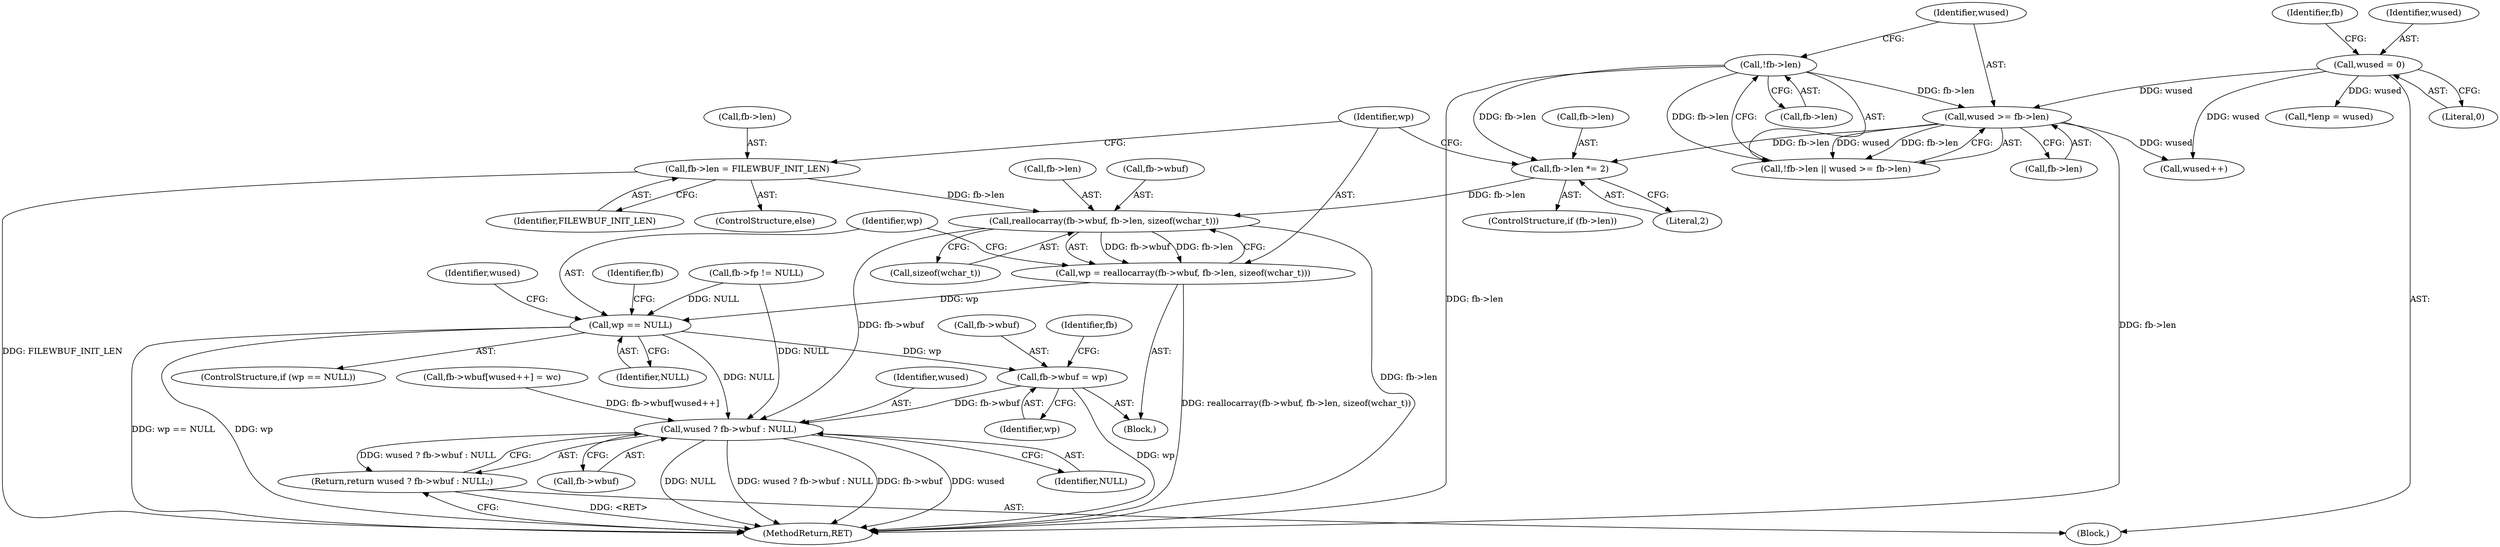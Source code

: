 digraph "0_libbsd_c8f0723d2b4520bdd6b9eb7c3e7976de726d7ff7@API" {
"1000184" [label="(Call,reallocarray(fb->wbuf, fb->len, sizeof(wchar_t)))"];
"1000177" [label="(Call,fb->len = FILEWBUF_INIT_LEN)"];
"1000171" [label="(Call,fb->len *= 2)"];
"1000156" [label="(Call,!fb->len)"];
"1000160" [label="(Call,wused >= fb->len)"];
"1000108" [label="(Call,wused = 0)"];
"1000182" [label="(Call,wp = reallocarray(fb->wbuf, fb->len, sizeof(wchar_t)))"];
"1000194" [label="(Call,wp == NULL)"];
"1000202" [label="(Call,fb->wbuf = wp)"];
"1000221" [label="(Call,wused ? fb->wbuf : NULL)"];
"1000220" [label="(Return,return wused ? fb->wbuf : NULL;)"];
"1000227" [label="(MethodReturn,RET)"];
"1000204" [label="(Identifier,fb)"];
"1000161" [label="(Identifier,wused)"];
"1000124" [label="(Call,fb->fp != NULL)"];
"1000177" [label="(Call,fb->len = FILEWBUF_INIT_LEN)"];
"1000194" [label="(Call,wp == NULL)"];
"1000226" [label="(Identifier,NULL)"];
"1000156" [label="(Call,!fb->len)"];
"1000220" [label="(Return,return wused ? fb->wbuf : NULL;)"];
"1000184" [label="(Call,reallocarray(fb->wbuf, fb->len, sizeof(wchar_t)))"];
"1000210" [label="(Identifier,fb)"];
"1000195" [label="(Identifier,wp)"];
"1000203" [label="(Call,fb->wbuf)"];
"1000155" [label="(Call,!fb->len || wused >= fb->len)"];
"1000212" [label="(Call,wused++)"];
"1000182" [label="(Call,wp = reallocarray(fb->wbuf, fb->len, sizeof(wchar_t)))"];
"1000191" [label="(Call,sizeof(wchar_t))"];
"1000110" [label="(Literal,0)"];
"1000162" [label="(Call,fb->len)"];
"1000171" [label="(Call,fb->len *= 2)"];
"1000157" [label="(Call,fb->len)"];
"1000183" [label="(Identifier,wp)"];
"1000108" [label="(Call,wused = 0)"];
"1000178" [label="(Call,fb->len)"];
"1000207" [label="(Call,fb->wbuf[wused++] = wc)"];
"1000176" [label="(ControlStructure,else)"];
"1000112" [label="(Identifier,fb)"];
"1000221" [label="(Call,wused ? fb->wbuf : NULL)"];
"1000175" [label="(Literal,2)"];
"1000196" [label="(Identifier,NULL)"];
"1000206" [label="(Identifier,wp)"];
"1000109" [label="(Identifier,wused)"];
"1000223" [label="(Call,fb->wbuf)"];
"1000188" [label="(Call,fb->len)"];
"1000172" [label="(Call,fb->len)"];
"1000216" [label="(Call,*lenp = wused)"];
"1000160" [label="(Call,wused >= fb->len)"];
"1000181" [label="(Identifier,FILEWBUF_INIT_LEN)"];
"1000193" [label="(ControlStructure,if (wp == NULL))"];
"1000167" [label="(ControlStructure,if (fb->len))"];
"1000104" [label="(Block,)"];
"1000185" [label="(Call,fb->wbuf)"];
"1000202" [label="(Call,fb->wbuf = wp)"];
"1000199" [label="(Identifier,wused)"];
"1000222" [label="(Identifier,wused)"];
"1000165" [label="(Block,)"];
"1000184" -> "1000182"  [label="AST: "];
"1000184" -> "1000191"  [label="CFG: "];
"1000185" -> "1000184"  [label="AST: "];
"1000188" -> "1000184"  [label="AST: "];
"1000191" -> "1000184"  [label="AST: "];
"1000182" -> "1000184"  [label="CFG: "];
"1000184" -> "1000227"  [label="DDG: fb->len"];
"1000184" -> "1000182"  [label="DDG: fb->wbuf"];
"1000184" -> "1000182"  [label="DDG: fb->len"];
"1000177" -> "1000184"  [label="DDG: fb->len"];
"1000171" -> "1000184"  [label="DDG: fb->len"];
"1000184" -> "1000221"  [label="DDG: fb->wbuf"];
"1000177" -> "1000176"  [label="AST: "];
"1000177" -> "1000181"  [label="CFG: "];
"1000178" -> "1000177"  [label="AST: "];
"1000181" -> "1000177"  [label="AST: "];
"1000183" -> "1000177"  [label="CFG: "];
"1000177" -> "1000227"  [label="DDG: FILEWBUF_INIT_LEN"];
"1000171" -> "1000167"  [label="AST: "];
"1000171" -> "1000175"  [label="CFG: "];
"1000172" -> "1000171"  [label="AST: "];
"1000175" -> "1000171"  [label="AST: "];
"1000183" -> "1000171"  [label="CFG: "];
"1000156" -> "1000171"  [label="DDG: fb->len"];
"1000160" -> "1000171"  [label="DDG: fb->len"];
"1000156" -> "1000155"  [label="AST: "];
"1000156" -> "1000157"  [label="CFG: "];
"1000157" -> "1000156"  [label="AST: "];
"1000161" -> "1000156"  [label="CFG: "];
"1000155" -> "1000156"  [label="CFG: "];
"1000156" -> "1000227"  [label="DDG: fb->len"];
"1000156" -> "1000155"  [label="DDG: fb->len"];
"1000156" -> "1000160"  [label="DDG: fb->len"];
"1000160" -> "1000155"  [label="AST: "];
"1000160" -> "1000162"  [label="CFG: "];
"1000161" -> "1000160"  [label="AST: "];
"1000162" -> "1000160"  [label="AST: "];
"1000155" -> "1000160"  [label="CFG: "];
"1000160" -> "1000227"  [label="DDG: fb->len"];
"1000160" -> "1000155"  [label="DDG: wused"];
"1000160" -> "1000155"  [label="DDG: fb->len"];
"1000108" -> "1000160"  [label="DDG: wused"];
"1000160" -> "1000212"  [label="DDG: wused"];
"1000108" -> "1000104"  [label="AST: "];
"1000108" -> "1000110"  [label="CFG: "];
"1000109" -> "1000108"  [label="AST: "];
"1000110" -> "1000108"  [label="AST: "];
"1000112" -> "1000108"  [label="CFG: "];
"1000108" -> "1000212"  [label="DDG: wused"];
"1000108" -> "1000216"  [label="DDG: wused"];
"1000182" -> "1000165"  [label="AST: "];
"1000183" -> "1000182"  [label="AST: "];
"1000195" -> "1000182"  [label="CFG: "];
"1000182" -> "1000227"  [label="DDG: reallocarray(fb->wbuf, fb->len, sizeof(wchar_t))"];
"1000182" -> "1000194"  [label="DDG: wp"];
"1000194" -> "1000193"  [label="AST: "];
"1000194" -> "1000196"  [label="CFG: "];
"1000195" -> "1000194"  [label="AST: "];
"1000196" -> "1000194"  [label="AST: "];
"1000199" -> "1000194"  [label="CFG: "];
"1000204" -> "1000194"  [label="CFG: "];
"1000194" -> "1000227"  [label="DDG: wp == NULL"];
"1000194" -> "1000227"  [label="DDG: wp"];
"1000124" -> "1000194"  [label="DDG: NULL"];
"1000194" -> "1000202"  [label="DDG: wp"];
"1000194" -> "1000221"  [label="DDG: NULL"];
"1000202" -> "1000165"  [label="AST: "];
"1000202" -> "1000206"  [label="CFG: "];
"1000203" -> "1000202"  [label="AST: "];
"1000206" -> "1000202"  [label="AST: "];
"1000210" -> "1000202"  [label="CFG: "];
"1000202" -> "1000227"  [label="DDG: wp"];
"1000202" -> "1000221"  [label="DDG: fb->wbuf"];
"1000221" -> "1000220"  [label="AST: "];
"1000221" -> "1000223"  [label="CFG: "];
"1000221" -> "1000226"  [label="CFG: "];
"1000222" -> "1000221"  [label="AST: "];
"1000223" -> "1000221"  [label="AST: "];
"1000226" -> "1000221"  [label="AST: "];
"1000220" -> "1000221"  [label="CFG: "];
"1000221" -> "1000227"  [label="DDG: NULL"];
"1000221" -> "1000227"  [label="DDG: wused ? fb->wbuf : NULL"];
"1000221" -> "1000227"  [label="DDG: fb->wbuf"];
"1000221" -> "1000227"  [label="DDG: wused"];
"1000221" -> "1000220"  [label="DDG: wused ? fb->wbuf : NULL"];
"1000207" -> "1000221"  [label="DDG: fb->wbuf[wused++]"];
"1000124" -> "1000221"  [label="DDG: NULL"];
"1000220" -> "1000104"  [label="AST: "];
"1000227" -> "1000220"  [label="CFG: "];
"1000220" -> "1000227"  [label="DDG: <RET>"];
}
